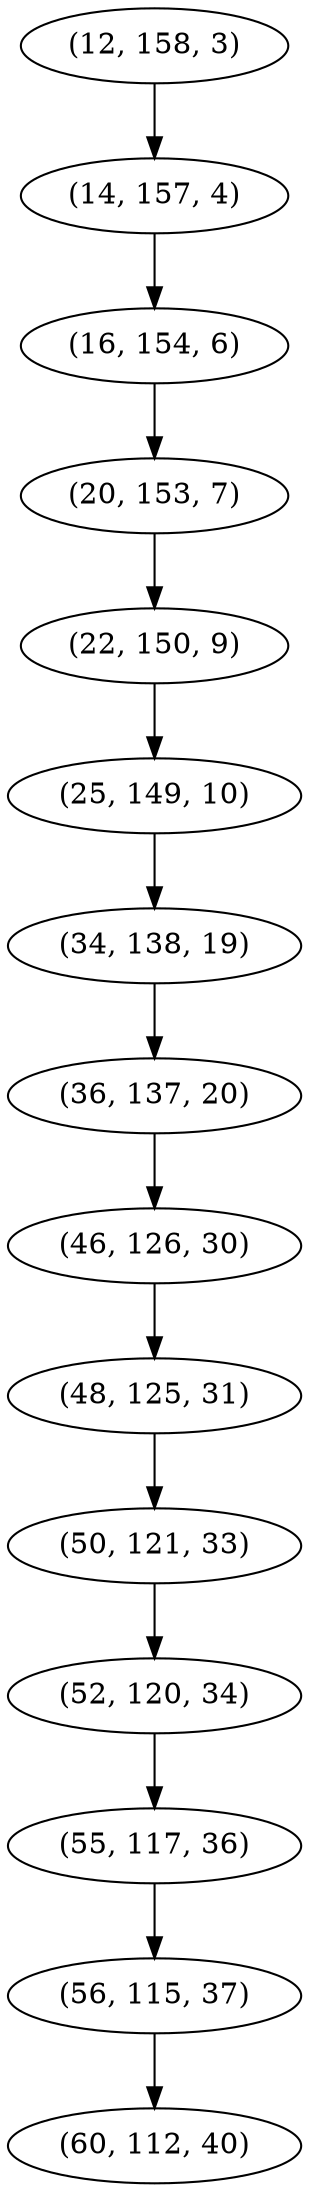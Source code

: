 digraph tree {
    "(12, 158, 3)";
    "(14, 157, 4)";
    "(16, 154, 6)";
    "(20, 153, 7)";
    "(22, 150, 9)";
    "(25, 149, 10)";
    "(34, 138, 19)";
    "(36, 137, 20)";
    "(46, 126, 30)";
    "(48, 125, 31)";
    "(50, 121, 33)";
    "(52, 120, 34)";
    "(55, 117, 36)";
    "(56, 115, 37)";
    "(60, 112, 40)";
    "(12, 158, 3)" -> "(14, 157, 4)";
    "(14, 157, 4)" -> "(16, 154, 6)";
    "(16, 154, 6)" -> "(20, 153, 7)";
    "(20, 153, 7)" -> "(22, 150, 9)";
    "(22, 150, 9)" -> "(25, 149, 10)";
    "(25, 149, 10)" -> "(34, 138, 19)";
    "(34, 138, 19)" -> "(36, 137, 20)";
    "(36, 137, 20)" -> "(46, 126, 30)";
    "(46, 126, 30)" -> "(48, 125, 31)";
    "(48, 125, 31)" -> "(50, 121, 33)";
    "(50, 121, 33)" -> "(52, 120, 34)";
    "(52, 120, 34)" -> "(55, 117, 36)";
    "(55, 117, 36)" -> "(56, 115, 37)";
    "(56, 115, 37)" -> "(60, 112, 40)";
}
